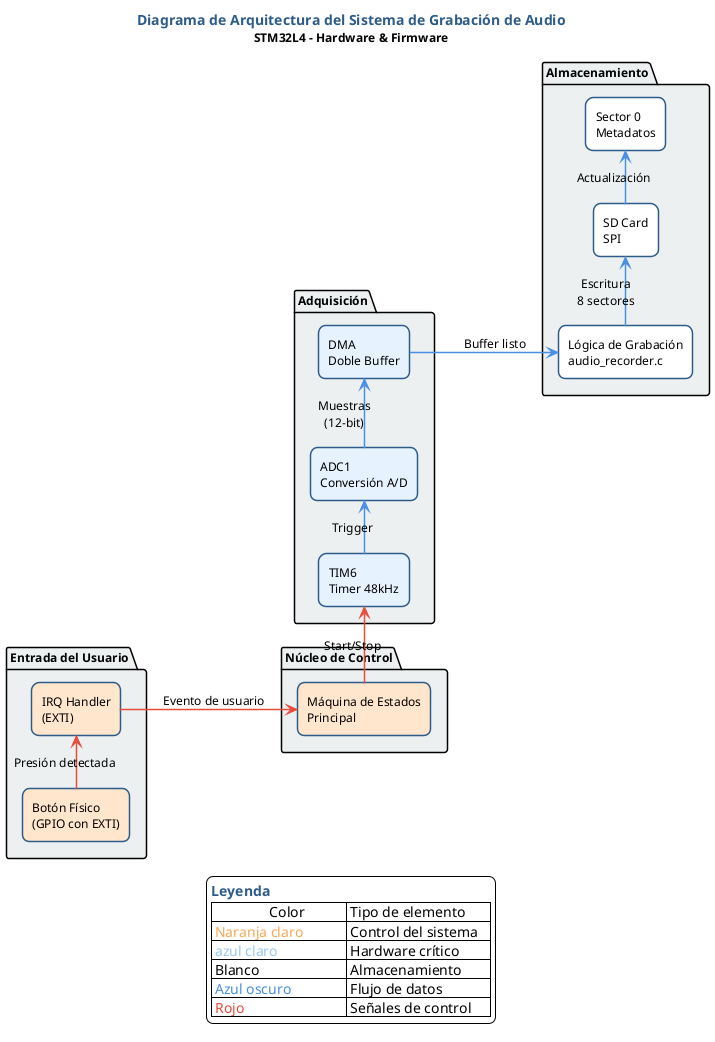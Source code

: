 @startuml
skinparam backgroundColor #FFFFFF
skinparam defaultFontName Helvetica
skinparam defaultFontSize 12
skinparam shadowing false
skinparam ArrowThickness 1.5

skinparam Rectangle {
    BorderColor #2E5C8A
    BackgroundColor #F7F7F7
    RoundCorner 15
    BorderThickness 1.5
}

title **<color:#2E5C8A>Diagrama de Arquitectura del Sistema de Grabación de Audio**\n<size:12>STM32L4 - Hardware & Firmware</size>

left to right direction

package "Entrada del Usuario" #ECF0F1 {
    rectangle "Botón Físico\n(GPIO con EXTI)" as BOTON #FFE6CC
    rectangle "IRQ Handler\n(EXTI)" as EXTI #FFE6CC
    BOTON -[#E74C3C]> EXTI : "Presión detectada" 
}

package "Núcleo de Control" #ECF0F1 {
    rectangle "Máquina de Estados\nPrincipal" as CONTROL #FFE6CC
    EXTI -[#E74C3C]-> CONTROL : "Evento de usuario"
}

package "Adquisición" #ECF0F1 {
    rectangle "TIM6\nTimer 48kHz" as TIMER #E6F3FF
    rectangle "ADC1\nConversión A/D" as ADC #E6F3FF
    rectangle "DMA\nDoble Buffer" as DMA #E6F3FF
    
    CONTROL -[#E74C3C]> TIMER : "Start/Stop"
    TIMER -[#4A90E2]> ADC : "Trigger" 
    ADC -[#4A90E2]> DMA : "Muestras\n(12-bit)"
}

package "Almacenamiento" #ECF0F1 {
    rectangle "Lógica de Grabación\naudio_recorder.c" as LOGICA #FFFFFF
    rectangle "SD Card\nSPI" as SD #FFFFFF
    rectangle "Sector 0\nMetadatos" as METADATOS #FFFFFF
    
    DMA -[#4A90E2]-> LOGICA : "Buffer listo"
    LOGICA -[#4A90E2]> SD : "Escritura\n8 sectores" 
    SD -[#4A90E2]> METADATOS : "Actualización" 
}

legend bottom
<color:#2E5C8A>**Leyenda**
|                Color          | Tipo de elemento      |
|<color:#F7A855> Naranja claro  | Control del sistema   |
|<color:#97C6F3> azul claro     | Hardware crítico      |
| Blanco                        | Almacenamiento        |
|<color:#4A90E2> Azul oscuro    | Flujo de datos        |
|<color:#E74C3C> Rojo           | Señales de control    |
endlegend
@enduml

Quiero que me digas que colores son los siguientes valores en hexadecimal

| Color          | Tipo de elemento      |
|rgb(247, 168, 85)        | Control del sistema   |
|rgb(151, 198, 243)        | Hardware crítico      |
| #FFFFFF        | Almacenamiento        |
|rgb(74, 144, 226) →      | Flujo de datos        |
|rgb(231, 76, 60) →      | Señales de control    |